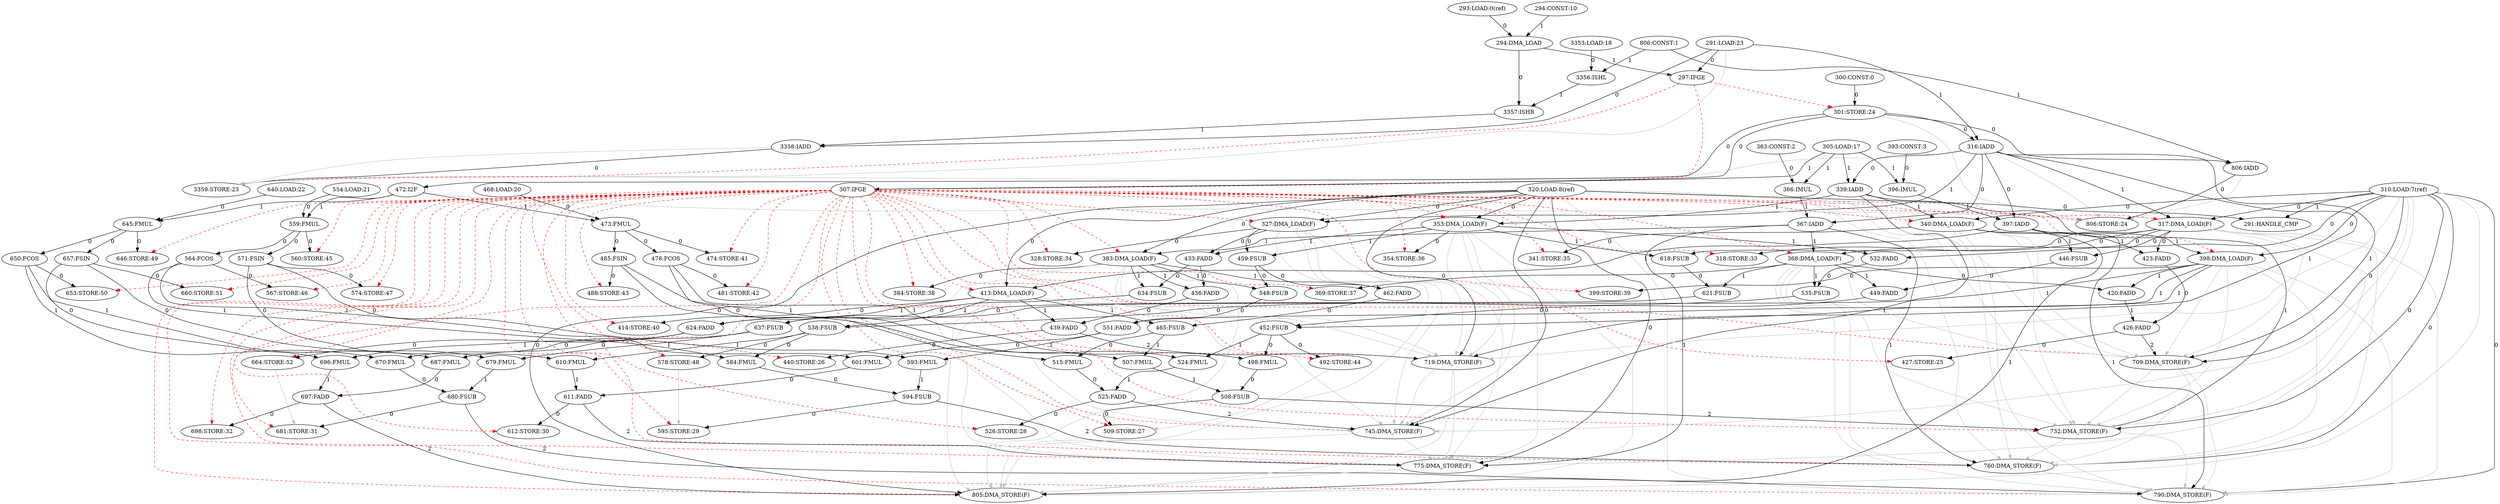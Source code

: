 digraph depgraph {
"3358:IADD" -> "3359:STORE:23"[label=0];
"291:LOAD:23" -> "3359:STORE:23"[color=gray];
"297:IFGE" -> "3359:STORE:23"[color=red,style=dashed];
"316:IADD" -> "3359:STORE:23"[color=gray];
"3358:IADD" -> "3359:STORE:23"[color=gray];
"291:LOAD:23" -> "297:IFGE"[label=0];
"294:DMA_LOAD" -> "297:IFGE"[label=1];
"301:STORE:24" -> "316:IADD"[label=0];
"291:LOAD:23" -> "316:IADD"[label=1];
"291:LOAD:23" -> "3358:IADD"[label=0];
"3357:ISHR" -> "3358:IADD"[label=1];
"293:LOAD:0(ref)" -> "294:DMA_LOAD"[label=0];
"294:CONST:10" -> "294:DMA_LOAD"[label=1];
"294:DMA_LOAD" -> "3357:ISHR"[label=0];
"3356:ISHL" -> "3357:ISHR"[label=1];
"300:CONST:0" -> "301:STORE:24"[label=0];
"297:IFGE" -> "301:STORE:24"[color=red,style=dashed];
"301:STORE:24" -> "307:IFGE"[label=0];
"305:LOAD:17" -> "307:IFGE"[label=1];
"297:IFGE" -> "307:IFGE"[color=red,style=dashed];
"806:IADD" -> "806:STORE:24"[label=0];
"301:STORE:24" -> "806:STORE:24"[color=gray];
"307:IFGE" -> "806:STORE:24"[color=red,style=dashed];
"316:IADD" -> "806:STORE:24"[color=gray];
"472:I2F" -> "806:STORE:24"[color=gray];
"806:IADD" -> "806:STORE:24"[color=gray];
"301:STORE:24" -> "472:I2F"[label=0];
"301:STORE:24" -> "806:IADD"[label=0];
"806:CONST:1" -> "806:IADD"[label=1];
"316:IADD" -> "339:IADD"[label=0];
"305:LOAD:17" -> "339:IADD"[label=1];
"363:CONST:2" -> "366:IMUL"[label=0];
"305:LOAD:17" -> "366:IMUL"[label=1];
"393:CONST:3" -> "396:IMUL"[label=0];
"305:LOAD:17" -> "396:IMUL"[label=1];
"310:LOAD:7(ref)" -> "317:DMA_LOAD(F)"[label=0];
"316:IADD" -> "317:DMA_LOAD(F)"[label=1];
"307:IFGE" -> "317:DMA_LOAD(F)"[color=red,style=dashed];
"317:DMA_LOAD(F)" -> "318:STORE:33"[label=0];
"307:IFGE" -> "318:STORE:33"[color=red,style=dashed];
"320:LOAD:8(ref)" -> "327:DMA_LOAD(F)"[label=0];
"316:IADD" -> "327:DMA_LOAD(F)"[label=1];
"307:IFGE" -> "327:DMA_LOAD(F)"[color=red,style=dashed];
"327:DMA_LOAD(F)" -> "328:STORE:34"[label=0];
"307:IFGE" -> "328:STORE:34"[color=red,style=dashed];
"310:LOAD:7(ref)" -> "340:DMA_LOAD(F)"[label=0];
"339:IADD" -> "340:DMA_LOAD(F)"[label=1];
"307:IFGE" -> "340:DMA_LOAD(F)"[color=red,style=dashed];
"340:DMA_LOAD(F)" -> "341:STORE:35"[label=0];
"307:IFGE" -> "341:STORE:35"[color=red,style=dashed];
"320:LOAD:8(ref)" -> "353:DMA_LOAD(F)"[label=0];
"339:IADD" -> "353:DMA_LOAD(F)"[label=1];
"307:IFGE" -> "353:DMA_LOAD(F)"[color=red,style=dashed];
"353:DMA_LOAD(F)" -> "354:STORE:36"[label=0];
"307:IFGE" -> "354:STORE:36"[color=red,style=dashed];
"310:LOAD:7(ref)" -> "368:DMA_LOAD(F)"[label=0];
"367:IADD" -> "368:DMA_LOAD(F)"[label=1];
"307:IFGE" -> "368:DMA_LOAD(F)"[color=red,style=dashed];
"368:DMA_LOAD(F)" -> "369:STORE:37"[label=0];
"307:IFGE" -> "369:STORE:37"[color=red,style=dashed];
"320:LOAD:8(ref)" -> "383:DMA_LOAD(F)"[label=0];
"367:IADD" -> "383:DMA_LOAD(F)"[label=1];
"307:IFGE" -> "383:DMA_LOAD(F)"[color=red,style=dashed];
"383:DMA_LOAD(F)" -> "384:STORE:38"[label=0];
"307:IFGE" -> "384:STORE:38"[color=red,style=dashed];
"310:LOAD:7(ref)" -> "398:DMA_LOAD(F)"[label=0];
"397:IADD" -> "398:DMA_LOAD(F)"[label=1];
"307:IFGE" -> "398:DMA_LOAD(F)"[color=red,style=dashed];
"398:DMA_LOAD(F)" -> "399:STORE:39"[label=0];
"307:IFGE" -> "399:STORE:39"[color=red,style=dashed];
"320:LOAD:8(ref)" -> "413:DMA_LOAD(F)"[label=0];
"397:IADD" -> "413:DMA_LOAD(F)"[label=1];
"307:IFGE" -> "413:DMA_LOAD(F)"[color=red,style=dashed];
"413:DMA_LOAD(F)" -> "414:STORE:40"[label=0];
"307:IFGE" -> "414:STORE:40"[color=red,style=dashed];
"426:FADD" -> "427:STORE:25"[label=0];
"307:IFGE" -> "427:STORE:25"[color=red,style=dashed];
"439:FADD" -> "440:STORE:26"[label=0];
"307:IFGE" -> "440:STORE:26"[color=red,style=dashed];
"473:FMUL" -> "474:STORE:41"[label=0];
"307:IFGE" -> "474:STORE:41"[color=red,style=dashed];
"478:FCOS" -> "481:STORE:42"[label=0];
"307:IFGE" -> "481:STORE:42"[color=red,style=dashed];
"485:FSIN" -> "488:STORE:43"[label=0];
"307:IFGE" -> "488:STORE:43"[color=red,style=dashed];
"452:FSUB" -> "492:STORE:44"[label=0];
"307:IFGE" -> "492:STORE:44"[color=red,style=dashed];
"508:FSUB" -> "509:STORE:27"[label=0];
"307:IFGE" -> "509:STORE:27"[color=red,style=dashed];
"492:STORE:44" -> "509:STORE:27"[color=gray];
"525:FADD" -> "526:STORE:28"[label=0];
"307:IFGE" -> "526:STORE:28"[color=red,style=dashed];
"559:FMUL" -> "560:STORE:45"[label=0];
"307:IFGE" -> "560:STORE:45"[color=red,style=dashed];
"564:FCOS" -> "567:STORE:46"[label=0];
"307:IFGE" -> "567:STORE:46"[color=red,style=dashed];
"571:FSIN" -> "574:STORE:47"[label=0];
"307:IFGE" -> "574:STORE:47"[color=red,style=dashed];
"538:FSUB" -> "578:STORE:48"[label=0];
"307:IFGE" -> "578:STORE:48"[color=red,style=dashed];
"594:FSUB" -> "595:STORE:29"[label=0];
"307:IFGE" -> "595:STORE:29"[color=red,style=dashed];
"578:STORE:48" -> "595:STORE:29"[color=gray];
"611:FADD" -> "612:STORE:30"[label=0];
"307:IFGE" -> "612:STORE:30"[color=red,style=dashed];
"645:FMUL" -> "646:STORE:49"[label=0];
"307:IFGE" -> "646:STORE:49"[color=red,style=dashed];
"650:FCOS" -> "653:STORE:50"[label=0];
"307:IFGE" -> "653:STORE:50"[color=red,style=dashed];
"657:FSIN" -> "660:STORE:51"[label=0];
"307:IFGE" -> "660:STORE:51"[color=red,style=dashed];
"624:FADD" -> "664:STORE:52"[label=0];
"307:IFGE" -> "664:STORE:52"[color=red,style=dashed];
"680:FSUB" -> "681:STORE:31"[label=0];
"307:IFGE" -> "681:STORE:31"[color=red,style=dashed];
"664:STORE:52" -> "681:STORE:31"[color=gray];
"697:FADD" -> "698:STORE:32"[label=0];
"307:IFGE" -> "698:STORE:32"[color=red,style=dashed];
"310:LOAD:7(ref)" -> "709:DMA_STORE(F)"[label=0];
"316:IADD" -> "709:DMA_STORE(F)"[label=1];
"426:FADD" -> "709:DMA_STORE(F)"[label=2];
"307:IFGE" -> "709:DMA_STORE(F)"[color=red,style=dashed];
"317:DMA_LOAD(F)" -> "709:DMA_STORE(F)"[color=gray];
"320:LOAD:8(ref)" -> "709:DMA_STORE(F)"[color=gray];
"340:DMA_LOAD(F)" -> "709:DMA_STORE(F)"[color=gray];
"368:DMA_LOAD(F)" -> "709:DMA_STORE(F)"[color=gray];
"398:DMA_LOAD(F)" -> "709:DMA_STORE(F)"[color=gray];
"320:LOAD:8(ref)" -> "719:DMA_STORE(F)"[label=0];
"316:IADD" -> "719:DMA_STORE(F)"[label=1];
"439:FADD" -> "719:DMA_STORE(F)"[label=2];
"307:IFGE" -> "719:DMA_STORE(F)"[color=red,style=dashed];
"310:LOAD:7(ref)" -> "719:DMA_STORE(F)"[color=gray];
"327:DMA_LOAD(F)" -> "719:DMA_STORE(F)"[color=gray];
"353:DMA_LOAD(F)" -> "719:DMA_STORE(F)"[color=gray];
"383:DMA_LOAD(F)" -> "719:DMA_STORE(F)"[color=gray];
"413:DMA_LOAD(F)" -> "719:DMA_STORE(F)"[color=gray];
"310:LOAD:7(ref)" -> "732:DMA_STORE(F)"[label=0];
"339:IADD" -> "732:DMA_STORE(F)"[label=1];
"508:FSUB" -> "732:DMA_STORE(F)"[label=2];
"307:IFGE" -> "732:DMA_STORE(F)"[color=red,style=dashed];
"317:DMA_LOAD(F)" -> "732:DMA_STORE(F)"[color=gray];
"320:LOAD:8(ref)" -> "732:DMA_STORE(F)"[color=gray];
"340:DMA_LOAD(F)" -> "732:DMA_STORE(F)"[color=gray];
"368:DMA_LOAD(F)" -> "732:DMA_STORE(F)"[color=gray];
"398:DMA_LOAD(F)" -> "732:DMA_STORE(F)"[color=gray];
"709:DMA_STORE(F)" -> "732:DMA_STORE(F)"[color=gray];
"320:LOAD:8(ref)" -> "745:DMA_STORE(F)"[label=0];
"339:IADD" -> "745:DMA_STORE(F)"[label=1];
"525:FADD" -> "745:DMA_STORE(F)"[label=2];
"307:IFGE" -> "745:DMA_STORE(F)"[color=red,style=dashed];
"310:LOAD:7(ref)" -> "745:DMA_STORE(F)"[color=gray];
"327:DMA_LOAD(F)" -> "745:DMA_STORE(F)"[color=gray];
"353:DMA_LOAD(F)" -> "745:DMA_STORE(F)"[color=gray];
"383:DMA_LOAD(F)" -> "745:DMA_STORE(F)"[color=gray];
"413:DMA_LOAD(F)" -> "745:DMA_STORE(F)"[color=gray];
"719:DMA_STORE(F)" -> "745:DMA_STORE(F)"[color=gray];
"310:LOAD:7(ref)" -> "760:DMA_STORE(F)"[label=0];
"367:IADD" -> "760:DMA_STORE(F)"[label=1];
"594:FSUB" -> "760:DMA_STORE(F)"[label=2];
"307:IFGE" -> "760:DMA_STORE(F)"[color=red,style=dashed];
"317:DMA_LOAD(F)" -> "760:DMA_STORE(F)"[color=gray];
"320:LOAD:8(ref)" -> "760:DMA_STORE(F)"[color=gray];
"340:DMA_LOAD(F)" -> "760:DMA_STORE(F)"[color=gray];
"368:DMA_LOAD(F)" -> "760:DMA_STORE(F)"[color=gray];
"398:DMA_LOAD(F)" -> "760:DMA_STORE(F)"[color=gray];
"709:DMA_STORE(F)" -> "760:DMA_STORE(F)"[color=gray];
"732:DMA_STORE(F)" -> "760:DMA_STORE(F)"[color=gray];
"320:LOAD:8(ref)" -> "775:DMA_STORE(F)"[label=0];
"367:IADD" -> "775:DMA_STORE(F)"[label=1];
"611:FADD" -> "775:DMA_STORE(F)"[label=2];
"307:IFGE" -> "775:DMA_STORE(F)"[color=red,style=dashed];
"310:LOAD:7(ref)" -> "775:DMA_STORE(F)"[color=gray];
"327:DMA_LOAD(F)" -> "775:DMA_STORE(F)"[color=gray];
"353:DMA_LOAD(F)" -> "775:DMA_STORE(F)"[color=gray];
"383:DMA_LOAD(F)" -> "775:DMA_STORE(F)"[color=gray];
"413:DMA_LOAD(F)" -> "775:DMA_STORE(F)"[color=gray];
"719:DMA_STORE(F)" -> "775:DMA_STORE(F)"[color=gray];
"745:DMA_STORE(F)" -> "775:DMA_STORE(F)"[color=gray];
"310:LOAD:7(ref)" -> "790:DMA_STORE(F)"[label=0];
"397:IADD" -> "790:DMA_STORE(F)"[label=1];
"680:FSUB" -> "790:DMA_STORE(F)"[label=2];
"307:IFGE" -> "790:DMA_STORE(F)"[color=red,style=dashed];
"317:DMA_LOAD(F)" -> "790:DMA_STORE(F)"[color=gray];
"320:LOAD:8(ref)" -> "790:DMA_STORE(F)"[color=gray];
"340:DMA_LOAD(F)" -> "790:DMA_STORE(F)"[color=gray];
"368:DMA_LOAD(F)" -> "790:DMA_STORE(F)"[color=gray];
"398:DMA_LOAD(F)" -> "790:DMA_STORE(F)"[color=gray];
"709:DMA_STORE(F)" -> "790:DMA_STORE(F)"[color=gray];
"732:DMA_STORE(F)" -> "790:DMA_STORE(F)"[color=gray];
"760:DMA_STORE(F)" -> "790:DMA_STORE(F)"[color=gray];
"320:LOAD:8(ref)" -> "805:DMA_STORE(F)"[label=0];
"397:IADD" -> "805:DMA_STORE(F)"[label=1];
"697:FADD" -> "805:DMA_STORE(F)"[label=2];
"307:IFGE" -> "805:DMA_STORE(F)"[color=red,style=dashed];
"310:LOAD:7(ref)" -> "805:DMA_STORE(F)"[color=gray];
"327:DMA_LOAD(F)" -> "805:DMA_STORE(F)"[color=gray];
"353:DMA_LOAD(F)" -> "805:DMA_STORE(F)"[color=gray];
"383:DMA_LOAD(F)" -> "805:DMA_STORE(F)"[color=gray];
"413:DMA_LOAD(F)" -> "805:DMA_STORE(F)"[color=gray];
"719:DMA_STORE(F)" -> "805:DMA_STORE(F)"[color=gray];
"745:DMA_STORE(F)" -> "805:DMA_STORE(F)"[color=gray];
"775:DMA_STORE(F)" -> "805:DMA_STORE(F)"[color=gray];
"316:IADD" -> "367:IADD"[label=0];
"366:IMUL" -> "367:IADD"[label=1];
"316:IADD" -> "397:IADD"[label=0];
"396:IMUL" -> "397:IADD"[label=1];
"317:DMA_LOAD(F)" -> "446:FSUB"[label=0];
"340:DMA_LOAD(F)" -> "446:FSUB"[label=1];
"317:DMA_LOAD(F)" -> "532:FADD"[label=0];
"353:DMA_LOAD(F)" -> "532:FADD"[label=1];
"317:DMA_LOAD(F)" -> "618:FSUB"[label=0];
"353:DMA_LOAD(F)" -> "618:FSUB"[label=1];
"317:DMA_LOAD(F)" -> "423:FADD"[label=0];
"340:DMA_LOAD(F)" -> "423:FADD"[label=1];
"327:DMA_LOAD(F)" -> "433:FADD"[label=0];
"353:DMA_LOAD(F)" -> "433:FADD"[label=1];
"327:DMA_LOAD(F)" -> "459:FSUB"[label=0];
"353:DMA_LOAD(F)" -> "459:FSUB"[label=1];
"446:FSUB" -> "449:FADD"[label=0];
"368:DMA_LOAD(F)" -> "449:FADD"[label=1];
"532:FADD" -> "535:FSUB"[label=0];
"368:DMA_LOAD(F)" -> "535:FSUB"[label=1];
"618:FSUB" -> "621:FSUB"[label=0];
"368:DMA_LOAD(F)" -> "621:FSUB"[label=1];
"368:DMA_LOAD(F)" -> "420:FADD"[label=0];
"398:DMA_LOAD(F)" -> "420:FADD"[label=1];
"433:FADD" -> "436:FADD"[label=0];
"383:DMA_LOAD(F)" -> "436:FADD"[label=1];
"459:FSUB" -> "462:FADD"[label=0];
"383:DMA_LOAD(F)" -> "462:FADD"[label=1];
"459:FSUB" -> "548:FSUB"[label=0];
"383:DMA_LOAD(F)" -> "548:FSUB"[label=1];
"433:FADD" -> "634:FSUB"[label=0];
"383:DMA_LOAD(F)" -> "634:FSUB"[label=1];
"449:FADD" -> "452:FSUB"[label=0];
"398:DMA_LOAD(F)" -> "452:FSUB"[label=1];
"548:FSUB" -> "551:FADD"[label=0];
"398:DMA_LOAD(F)" -> "551:FADD"[label=1];
"634:FSUB" -> "637:FSUB"[label=0];
"398:DMA_LOAD(F)" -> "637:FSUB"[label=1];
"436:FADD" -> "439:FADD"[label=0];
"413:DMA_LOAD(F)" -> "439:FADD"[label=1];
"462:FADD" -> "465:FSUB"[label=0];
"413:DMA_LOAD(F)" -> "465:FSUB"[label=1];
"535:FSUB" -> "538:FSUB"[label=0];
"413:DMA_LOAD(F)" -> "538:FSUB"[label=1];
"621:FSUB" -> "624:FADD"[label=0];
"413:DMA_LOAD(F)" -> "624:FADD"[label=1];
"423:FADD" -> "426:FADD"[label=0];
"420:FADD" -> "426:FADD"[label=1];
"452:FSUB" -> "498:FMUL"[label=0];
"478:FCOS" -> "498:FMUL"[label=1];
"485:FSIN" -> "524:FMUL"[label=0];
"452:FSUB" -> "524:FMUL"[label=1];
"485:FSIN" -> "507:FMUL"[label=0];
"465:FSUB" -> "507:FMUL"[label=1];
"465:FSUB" -> "515:FMUL"[label=0];
"478:FCOS" -> "515:FMUL"[label=1];
"468:LOAD:20" -> "473:FMUL"[label=0];
"472:I2F" -> "473:FMUL"[label=1];
"554:LOAD:21" -> "559:FMUL"[label=0];
"472:I2F" -> "559:FMUL"[label=1];
"640:LOAD:22" -> "645:FMUL"[label=0];
"472:I2F" -> "645:FMUL"[label=1];
"473:FMUL" -> "478:FCOS"[label=0];
"473:FMUL" -> "485:FSIN"[label=0];
"498:FMUL" -> "508:FSUB"[label=0];
"507:FMUL" -> "508:FSUB"[label=1];
"515:FMUL" -> "525:FADD"[label=0];
"524:FMUL" -> "525:FADD"[label=1];
"538:FSUB" -> "584:FMUL"[label=0];
"564:FCOS" -> "584:FMUL"[label=1];
"571:FSIN" -> "610:FMUL"[label=0];
"538:FSUB" -> "610:FMUL"[label=1];
"571:FSIN" -> "593:FMUL"[label=0];
"551:FADD" -> "593:FMUL"[label=1];
"551:FADD" -> "601:FMUL"[label=0];
"564:FCOS" -> "601:FMUL"[label=1];
"559:FMUL" -> "564:FCOS"[label=0];
"559:FMUL" -> "571:FSIN"[label=0];
"584:FMUL" -> "594:FSUB"[label=0];
"593:FMUL" -> "594:FSUB"[label=1];
"601:FMUL" -> "611:FADD"[label=0];
"610:FMUL" -> "611:FADD"[label=1];
"624:FADD" -> "670:FMUL"[label=0];
"650:FCOS" -> "670:FMUL"[label=1];
"657:FSIN" -> "696:FMUL"[label=0];
"624:FADD" -> "696:FMUL"[label=1];
"657:FSIN" -> "679:FMUL"[label=0];
"637:FSUB" -> "679:FMUL"[label=1];
"637:FSUB" -> "687:FMUL"[label=0];
"650:FCOS" -> "687:FMUL"[label=1];
"645:FMUL" -> "650:FCOS"[label=0];
"645:FMUL" -> "657:FSIN"[label=0];
"670:FMUL" -> "680:FSUB"[label=0];
"679:FMUL" -> "680:FSUB"[label=1];
"687:FMUL" -> "697:FADD"[label=0];
"696:FMUL" -> "697:FADD"[label=1];
"3353:LOAD:18" -> "3356:ISHL"[label=0];
"806:CONST:1" -> "3356:ISHL"[label=1];
"320:LOAD:8(ref)" -> "291:HANDLE_CMP"[label=0];
"310:LOAD:7(ref)" -> "291:HANDLE_CMP"[label=1];
}